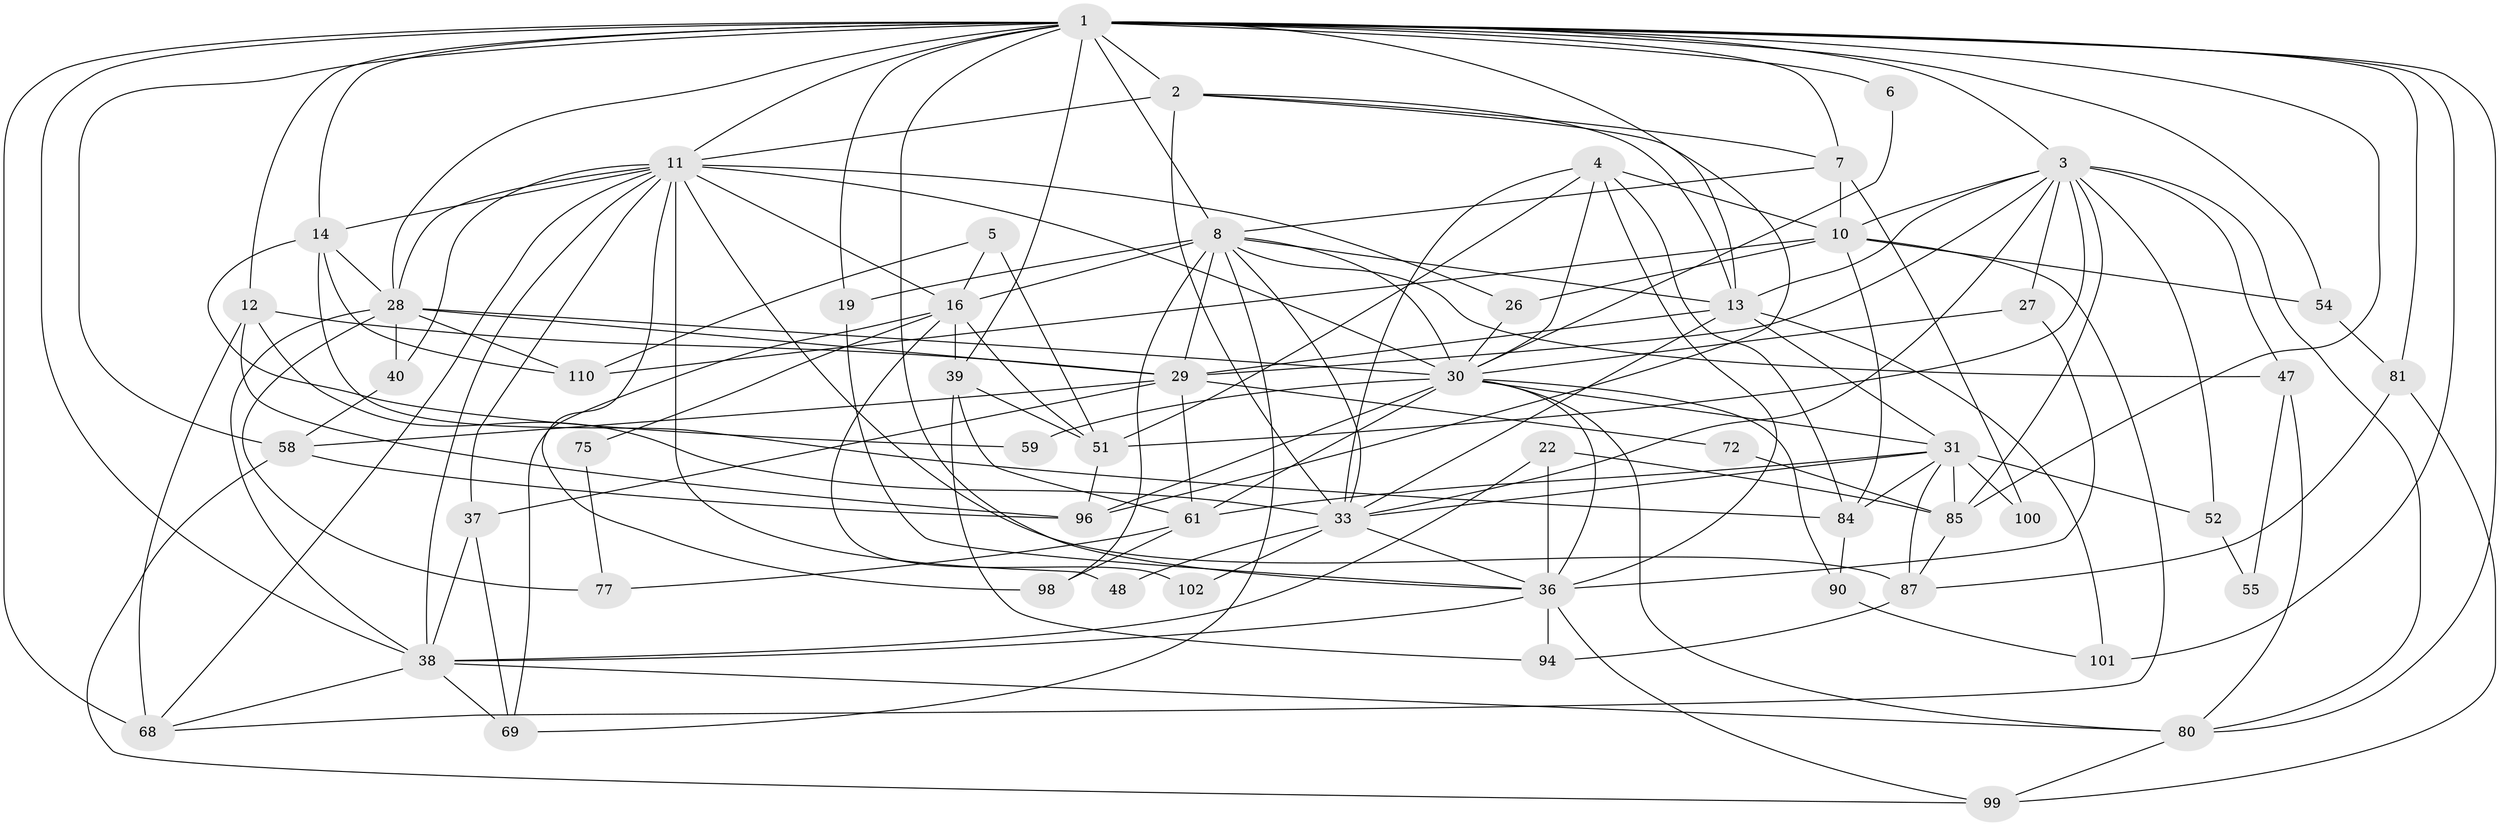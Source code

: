 // original degree distribution, {3: 0.32142857142857145, 5: 0.19642857142857142, 6: 0.09821428571428571, 2: 0.15178571428571427, 4: 0.16964285714285715, 7: 0.017857142857142856, 8: 0.044642857142857144}
// Generated by graph-tools (version 1.1) at 2025/14/03/09/25 04:14:57]
// undirected, 56 vertices, 156 edges
graph export_dot {
graph [start="1"]
  node [color=gray90,style=filled];
  1 [super="+17+24"];
  2 [super="+15+44"];
  3 [super="+83"];
  4 [super="+93"];
  5;
  6;
  7;
  8 [super="+9+60+20"];
  10 [super="+74+23"];
  11 [super="+56+18"];
  12 [super="+106"];
  13 [super="+25"];
  14 [super="+21"];
  16 [super="+109"];
  19;
  22;
  26;
  27;
  28 [super="+79+88"];
  29 [super="+63+62+32"];
  30 [super="+70+57+43"];
  31 [super="+71"];
  33 [super="+64+34"];
  36 [super="+41+82"];
  37 [super="+78"];
  38 [super="+42"];
  39 [super="+76"];
  40;
  47;
  48;
  51 [super="+91"];
  52;
  54;
  55;
  58 [super="+103"];
  59;
  61 [super="+111"];
  68;
  69;
  72;
  75;
  77;
  80 [super="+105"];
  81;
  84 [super="+97"];
  85;
  87;
  90;
  94;
  96;
  98;
  99;
  100;
  101;
  102;
  110;
  1 -- 80;
  1 -- 2;
  1 -- 3;
  1 -- 68 [weight=2];
  1 -- 101;
  1 -- 7;
  1 -- 8;
  1 -- 39;
  1 -- 11;
  1 -- 12;
  1 -- 13;
  1 -- 14;
  1 -- 81;
  1 -- 85;
  1 -- 54;
  1 -- 28;
  1 -- 19;
  1 -- 36;
  1 -- 6;
  1 -- 38;
  1 -- 58;
  2 -- 96;
  2 -- 7;
  2 -- 11 [weight=3];
  2 -- 33;
  2 -- 13;
  3 -- 27;
  3 -- 13;
  3 -- 52;
  3 -- 80 [weight=2];
  3 -- 33;
  3 -- 51;
  3 -- 85;
  3 -- 10;
  3 -- 47;
  3 -- 29;
  4 -- 84;
  4 -- 10;
  4 -- 33;
  4 -- 51;
  4 -- 36;
  4 -- 30;
  5 -- 110;
  5 -- 16;
  5 -- 51;
  6 -- 30;
  7 -- 10;
  7 -- 100;
  7 -- 8;
  8 -- 98;
  8 -- 47;
  8 -- 16;
  8 -- 19;
  8 -- 69;
  8 -- 13;
  8 -- 30;
  8 -- 33;
  8 -- 29;
  10 -- 26;
  10 -- 84;
  10 -- 68;
  10 -- 54;
  10 -- 110;
  11 -- 68;
  11 -- 16;
  11 -- 48;
  11 -- 87;
  11 -- 40;
  11 -- 26;
  11 -- 98;
  11 -- 14 [weight=2];
  11 -- 37;
  11 -- 30;
  11 -- 28;
  11 -- 38;
  12 -- 68;
  12 -- 96;
  12 -- 29;
  12 -- 33;
  13 -- 31 [weight=2];
  13 -- 33;
  13 -- 29;
  13 -- 101;
  14 -- 110;
  14 -- 84;
  14 -- 59;
  14 -- 28;
  16 -- 51;
  16 -- 39;
  16 -- 69;
  16 -- 75;
  16 -- 102;
  19 -- 36;
  22 -- 85;
  22 -- 36;
  22 -- 38;
  26 -- 30;
  27 -- 30;
  27 -- 36;
  28 -- 110;
  28 -- 29;
  28 -- 30 [weight=2];
  28 -- 40;
  28 -- 77;
  28 -- 38 [weight=2];
  29 -- 61;
  29 -- 72;
  29 -- 58;
  29 -- 37;
  30 -- 59;
  30 -- 96;
  30 -- 80 [weight=2];
  30 -- 90;
  30 -- 36;
  30 -- 61;
  30 -- 31;
  31 -- 85;
  31 -- 33;
  31 -- 100;
  31 -- 52;
  31 -- 84;
  31 -- 87;
  31 -- 61;
  33 -- 102 [weight=2];
  33 -- 48;
  33 -- 36;
  36 -- 94;
  36 -- 99;
  36 -- 38;
  37 -- 69;
  37 -- 38;
  38 -- 80;
  38 -- 68;
  38 -- 69;
  39 -- 51;
  39 -- 61;
  39 -- 94;
  40 -- 58;
  47 -- 55;
  47 -- 80;
  51 -- 96;
  52 -- 55;
  54 -- 81;
  58 -- 96;
  58 -- 99;
  61 -- 77;
  61 -- 98;
  72 -- 85;
  75 -- 77;
  80 -- 99;
  81 -- 87;
  81 -- 99;
  84 -- 90;
  85 -- 87;
  87 -- 94;
  90 -- 101;
}
